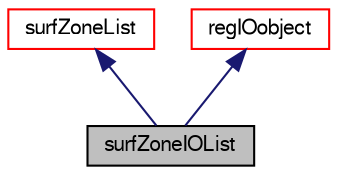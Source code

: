 digraph "surfZoneIOList"
{
  bgcolor="transparent";
  edge [fontname="FreeSans",fontsize="10",labelfontname="FreeSans",labelfontsize="10"];
  node [fontname="FreeSans",fontsize="10",shape=record];
  Node5 [label="surfZoneIOList",height=0.2,width=0.4,color="black", fillcolor="grey75", style="filled", fontcolor="black"];
  Node6 -> Node5 [dir="back",color="midnightblue",fontsize="10",style="solid",fontname="FreeSans"];
  Node6 [label="surfZoneList",height=0.2,width=0.4,color="red",URL="$a25694.html",tooltip="A 1D array of objects of type <T>, where the size of the vector is known and used for subscript bound..."];
  Node8 -> Node5 [dir="back",color="midnightblue",fontsize="10",style="solid",fontname="FreeSans"];
  Node8 [label="regIOobject",height=0.2,width=0.4,color="red",URL="$a26334.html",tooltip="regIOobject is an abstract class derived from IOobject to handle automatic object registration with t..."];
}
